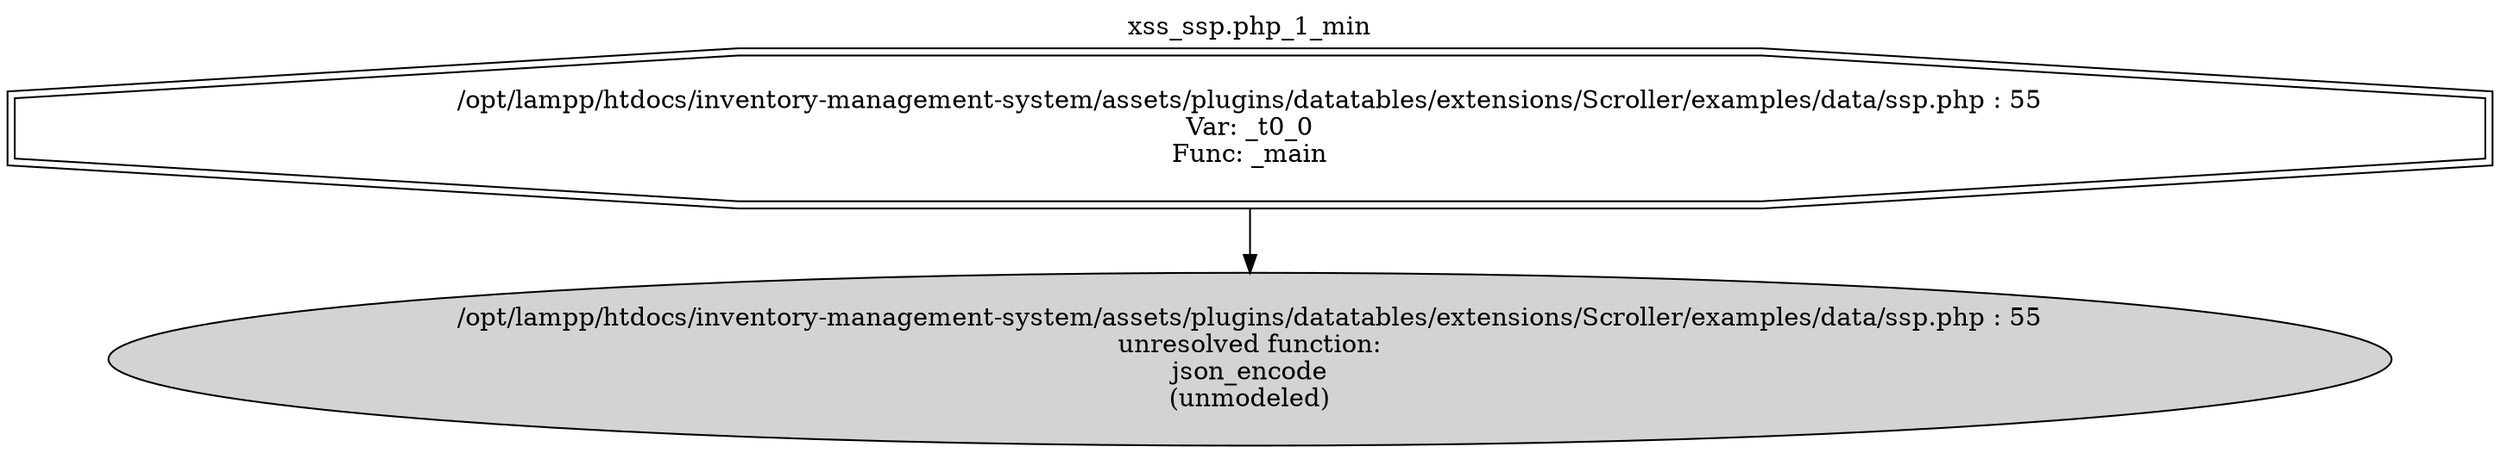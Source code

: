 digraph cfg {
  label="xss_ssp.php_1_min";
  labelloc=t;
  n1 [shape=doubleoctagon, label="/opt/lampp/htdocs/inventory-management-system/assets/plugins/datatables/extensions/Scroller/examples/data/ssp.php : 55\nVar: _t0_0\nFunc: _main\n"];
  n2 [shape=ellipse, label="/opt/lampp/htdocs/inventory-management-system/assets/plugins/datatables/extensions/Scroller/examples/data/ssp.php : 55\nunresolved function:\njson_encode\n(unmodeled)\n",style=filled];
  n1 -> n2;
}
